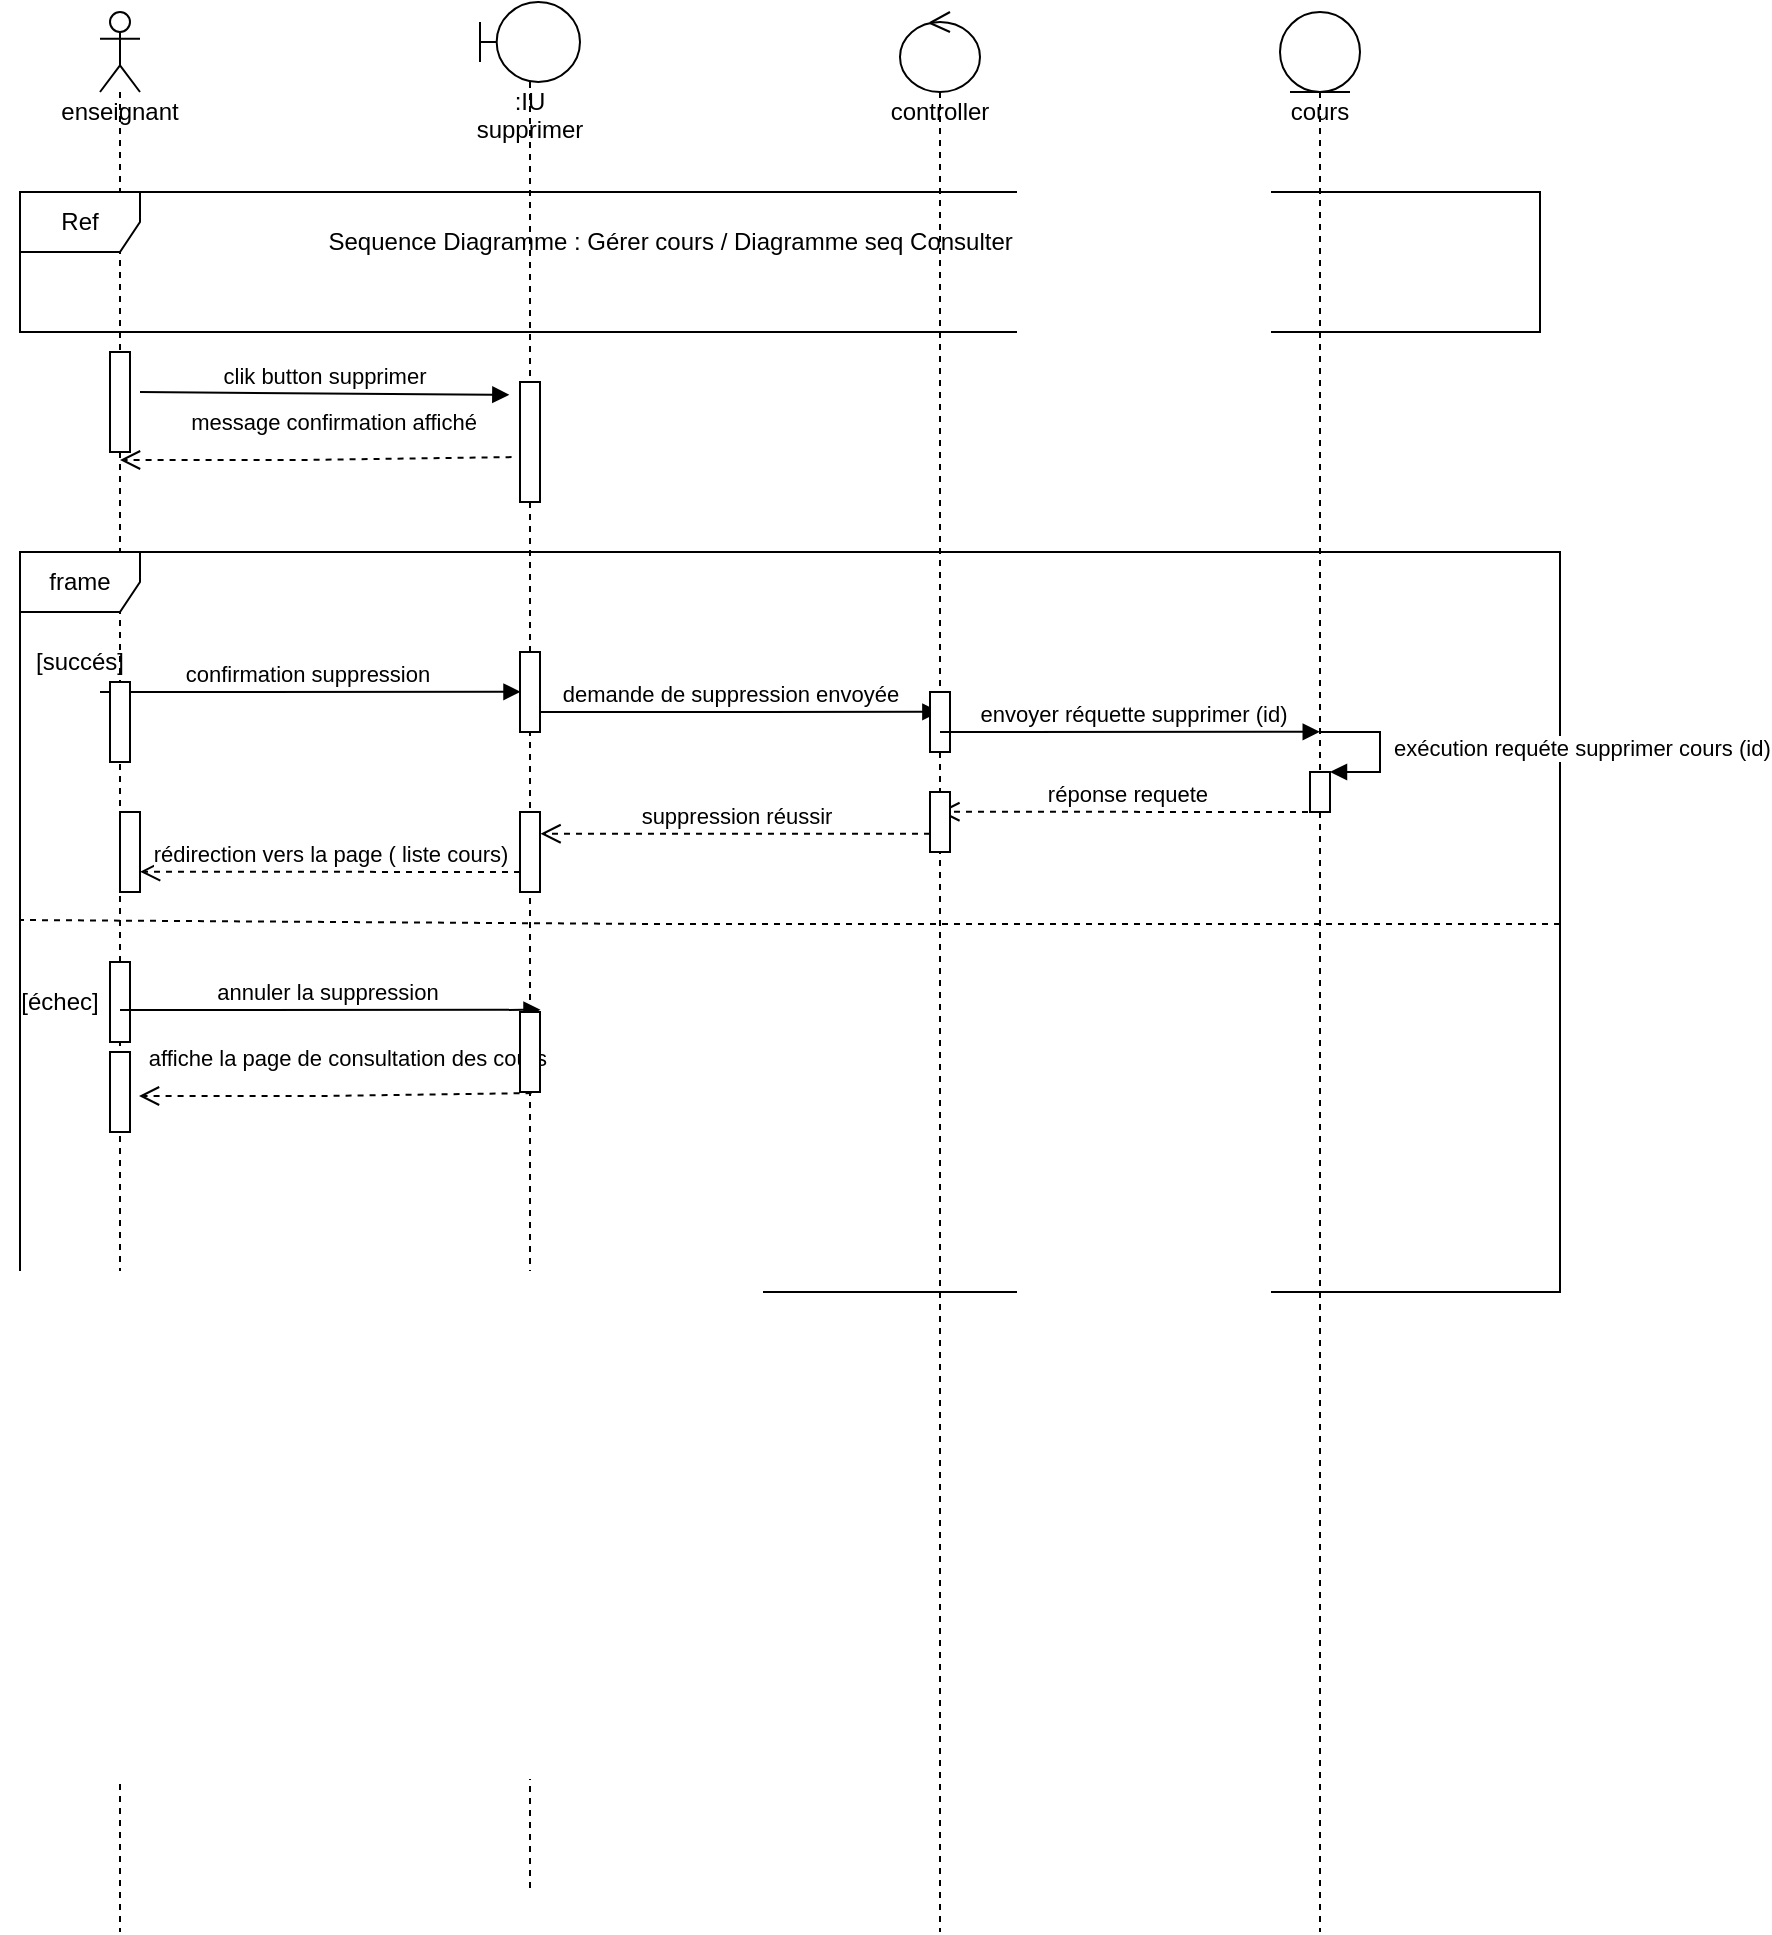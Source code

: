 <mxfile version="24.4.13" type="device">
  <diagram id="kgpKYQtTHZ0yAKxKKP6v" name="Page-1">
    <mxGraphModel dx="1400" dy="828" grid="1" gridSize="10" guides="1" tooltips="1" connect="1" arrows="1" fold="1" page="1" pageScale="1" pageWidth="850" pageHeight="1100" math="0" shadow="0">
      <root>
        <mxCell id="0" />
        <mxCell id="1" parent="0" />
        <mxCell id="TR3HpXv-k49Oe98Kgcgv-10" value=":IU supprimer" style="shape=umlLifeline;participant=umlBoundary;perimeter=lifelinePerimeter;whiteSpace=wrap;html=1;container=1;collapsible=0;recursiveResize=0;verticalAlign=top;spacingTop=36;outlineConnect=0;" parent="1" vertex="1">
          <mxGeometry x="430" y="15" width="50" height="945" as="geometry" />
        </mxCell>
        <mxCell id="TR3HpXv-k49Oe98Kgcgv-21" value="" style="html=1;points=[];perimeter=orthogonalPerimeter;" parent="TR3HpXv-k49Oe98Kgcgv-10" vertex="1">
          <mxGeometry x="20" y="190" width="10" height="60" as="geometry" />
        </mxCell>
        <mxCell id="TR3HpXv-k49Oe98Kgcgv-12" value="enseignant" style="shape=umlLifeline;participant=umlActor;perimeter=lifelinePerimeter;whiteSpace=wrap;html=1;container=1;collapsible=0;recursiveResize=0;verticalAlign=top;spacingTop=36;outlineConnect=0;" parent="1" vertex="1">
          <mxGeometry x="240" y="20" width="20" height="960" as="geometry" />
        </mxCell>
        <mxCell id="TR3HpXv-k49Oe98Kgcgv-17" value="" style="html=1;points=[];perimeter=orthogonalPerimeter;" parent="TR3HpXv-k49Oe98Kgcgv-12" vertex="1">
          <mxGeometry x="5" y="170" width="10" height="50" as="geometry" />
        </mxCell>
        <mxCell id="TR3HpXv-k49Oe98Kgcgv-13" value="controller" style="shape=umlLifeline;participant=umlControl;perimeter=lifelinePerimeter;whiteSpace=wrap;html=1;container=1;collapsible=0;recursiveResize=0;verticalAlign=top;spacingTop=36;outlineConnect=0;" parent="1" vertex="1">
          <mxGeometry x="640" y="20" width="40" height="960" as="geometry" />
        </mxCell>
        <mxCell id="TR3HpXv-k49Oe98Kgcgv-14" value="cours" style="shape=umlLifeline;participant=umlEntity;perimeter=lifelinePerimeter;whiteSpace=wrap;html=1;container=1;collapsible=0;recursiveResize=0;verticalAlign=top;spacingTop=36;outlineConnect=0;" parent="1" vertex="1">
          <mxGeometry x="830" y="20" width="40" height="960" as="geometry" />
        </mxCell>
        <mxCell id="TR3HpXv-k49Oe98Kgcgv-15" value="Ref" style="shape=umlFrame;whiteSpace=wrap;html=1;" parent="1" vertex="1">
          <mxGeometry x="200" y="110" width="760" height="70" as="geometry" />
        </mxCell>
        <mxCell id="TR3HpXv-k49Oe98Kgcgv-16" value="&amp;nbsp;Sequence Diagramme : Gérer cours / Diagramme seq Consulter cours" style="text;html=1;strokeColor=none;fillColor=none;align=center;verticalAlign=middle;whiteSpace=wrap;rounded=0;" parent="1" vertex="1">
          <mxGeometry x="310" y="110" width="460" height="50" as="geometry" />
        </mxCell>
        <mxCell id="TR3HpXv-k49Oe98Kgcgv-22" value="clik button supprimer" style="html=1;verticalAlign=bottom;endArrow=block;entryX=-0.533;entryY=0.107;rounded=0;entryDx=0;entryDy=0;entryPerimeter=0;" parent="1" target="TR3HpXv-k49Oe98Kgcgv-21" edge="1">
          <mxGeometry relative="1" as="geometry">
            <mxPoint x="260" y="210" as="sourcePoint" />
          </mxGeometry>
        </mxCell>
        <mxCell id="TR3HpXv-k49Oe98Kgcgv-23" value="&amp;nbsp;message confirmation affiché" style="html=1;verticalAlign=bottom;endArrow=open;dashed=1;endSize=8;exitX=-0.422;exitY=0.626;rounded=0;exitDx=0;exitDy=0;exitPerimeter=0;" parent="1" source="TR3HpXv-k49Oe98Kgcgv-21" target="TR3HpXv-k49Oe98Kgcgv-12" edge="1">
          <mxGeometry x="-0.075" y="-10" relative="1" as="geometry">
            <mxPoint x="420" y="296" as="targetPoint" />
            <Array as="points">
              <mxPoint x="340" y="244" />
            </Array>
            <mxPoint as="offset" />
          </mxGeometry>
        </mxCell>
        <mxCell id="la1c6U8TuOXFLfayzTUi-1" value="frame" style="shape=umlFrame;whiteSpace=wrap;html=1;" parent="1" vertex="1">
          <mxGeometry x="200" y="290" width="770" height="370" as="geometry" />
        </mxCell>
        <mxCell id="la1c6U8TuOXFLfayzTUi-2" value="[succés]" style="text;html=1;strokeColor=none;fillColor=none;align=center;verticalAlign=middle;whiteSpace=wrap;rounded=0;" parent="1" vertex="1">
          <mxGeometry x="200" y="330" width="60" height="30" as="geometry" />
        </mxCell>
        <mxCell id="la1c6U8TuOXFLfayzTUi-3" value="" style="endArrow=none;dashed=1;html=1;rounded=0;" parent="1" edge="1">
          <mxGeometry width="50" height="50" relative="1" as="geometry">
            <mxPoint x="970" y="476" as="sourcePoint" />
            <mxPoint x="200" y="474" as="targetPoint" />
            <Array as="points">
              <mxPoint x="970" y="476" />
              <mxPoint x="930" y="476" />
              <mxPoint x="870" y="476" />
              <mxPoint x="730" y="476" />
              <mxPoint x="520" y="476" />
            </Array>
          </mxGeometry>
        </mxCell>
        <mxCell id="la1c6U8TuOXFLfayzTUi-5" value="confirmation suppression&amp;nbsp;" style="html=1;verticalAlign=bottom;endArrow=block;rounded=0;entryX=0.325;entryY=0.189;entryDx=0;entryDy=0;entryPerimeter=0;" parent="1" target="la1c6U8TuOXFLfayzTUi-1" edge="1">
          <mxGeometry width="80" relative="1" as="geometry">
            <mxPoint x="240" y="360" as="sourcePoint" />
            <mxPoint x="320" y="360" as="targetPoint" />
          </mxGeometry>
        </mxCell>
        <mxCell id="la1c6U8TuOXFLfayzTUi-6" value="demande de suppression envoyée" style="html=1;verticalAlign=bottom;endArrow=block;rounded=0;entryX=0.597;entryY=0.216;entryDx=0;entryDy=0;entryPerimeter=0;" parent="1" target="la1c6U8TuOXFLfayzTUi-1" edge="1">
          <mxGeometry width="80" relative="1" as="geometry">
            <mxPoint x="450" y="370" as="sourcePoint" />
            <mxPoint x="530" y="370" as="targetPoint" />
          </mxGeometry>
        </mxCell>
        <mxCell id="la1c6U8TuOXFLfayzTUi-9" value="" style="html=1;points=[];perimeter=orthogonalPerimeter;" parent="1" vertex="1">
          <mxGeometry x="450" y="340" width="10" height="40" as="geometry" />
        </mxCell>
        <mxCell id="la1c6U8TuOXFLfayzTUi-10" value="" style="html=1;points=[];perimeter=orthogonalPerimeter;" parent="1" vertex="1">
          <mxGeometry x="655" y="360" width="10" height="30" as="geometry" />
        </mxCell>
        <mxCell id="la1c6U8TuOXFLfayzTUi-11" value="&amp;nbsp;envoyer réquette supprimer (id)" style="html=1;verticalAlign=bottom;endArrow=block;rounded=0;entryX=0.844;entryY=0.243;entryDx=0;entryDy=0;entryPerimeter=0;" parent="1" target="la1c6U8TuOXFLfayzTUi-1" edge="1">
          <mxGeometry width="80" relative="1" as="geometry">
            <mxPoint x="660" y="380" as="sourcePoint" />
            <mxPoint x="740" y="380" as="targetPoint" />
          </mxGeometry>
        </mxCell>
        <mxCell id="la1c6U8TuOXFLfayzTUi-12" value="" style="html=1;points=[];perimeter=orthogonalPerimeter;" parent="1" vertex="1">
          <mxGeometry x="845" y="400" width="10" height="20" as="geometry" />
        </mxCell>
        <mxCell id="la1c6U8TuOXFLfayzTUi-13" value="&amp;nbsp;exécution requéte supprimer cours (id)" style="edgeStyle=orthogonalEdgeStyle;html=1;align=left;spacingLeft=2;endArrow=block;rounded=0;entryX=1;entryY=0;" parent="1" target="la1c6U8TuOXFLfayzTUi-12" edge="1">
          <mxGeometry relative="1" as="geometry">
            <mxPoint x="850" y="380" as="sourcePoint" />
            <Array as="points">
              <mxPoint x="880" y="380" />
            </Array>
          </mxGeometry>
        </mxCell>
        <mxCell id="la1c6U8TuOXFLfayzTUi-14" value="réponse requete&amp;nbsp;" style="html=1;verticalAlign=bottom;endArrow=open;dashed=1;endSize=8;rounded=0;exitX=0.5;exitY=1;exitDx=0;exitDy=0;exitPerimeter=0;entryX=0.597;entryY=0.351;entryDx=0;entryDy=0;entryPerimeter=0;" parent="1" source="la1c6U8TuOXFLfayzTUi-12" target="la1c6U8TuOXFLfayzTUi-1" edge="1">
          <mxGeometry relative="1" as="geometry">
            <mxPoint x="790" y="418" as="sourcePoint" />
            <mxPoint x="710" y="418" as="targetPoint" />
            <Array as="points" />
          </mxGeometry>
        </mxCell>
        <mxCell id="la1c6U8TuOXFLfayzTUi-15" value="suppression réussir" style="html=1;verticalAlign=bottom;endArrow=open;dashed=1;endSize=8;rounded=0;entryX=0.338;entryY=0.351;entryDx=0;entryDy=0;entryPerimeter=0;startArrow=none;" parent="1" edge="1">
          <mxGeometry relative="1" as="geometry">
            <mxPoint x="655" y="430.87" as="sourcePoint" />
            <mxPoint x="460.26" y="430.87" as="targetPoint" />
          </mxGeometry>
        </mxCell>
        <mxCell id="la1c6U8TuOXFLfayzTUi-17" value="" style="html=1;verticalAlign=bottom;endArrow=none;dashed=1;endSize=8;rounded=0;entryX=0.338;entryY=0.351;entryDx=0;entryDy=0;entryPerimeter=0;" parent="1" target="la1c6U8TuOXFLfayzTUi-16" edge="1">
          <mxGeometry relative="1" as="geometry">
            <mxPoint x="660" y="420" as="sourcePoint" />
            <mxPoint x="460.26" y="419.87" as="targetPoint" />
          </mxGeometry>
        </mxCell>
        <mxCell id="la1c6U8TuOXFLfayzTUi-16" value="" style="html=1;points=[];perimeter=orthogonalPerimeter;" parent="1" vertex="1">
          <mxGeometry x="655" y="410" width="10" height="30" as="geometry" />
        </mxCell>
        <mxCell id="la1c6U8TuOXFLfayzTUi-18" value="" style="html=1;points=[];perimeter=orthogonalPerimeter;" parent="1" vertex="1">
          <mxGeometry x="450" y="420" width="10" height="40" as="geometry" />
        </mxCell>
        <mxCell id="la1c6U8TuOXFLfayzTUi-19" value="rédirection vers la page ( liste cours)" style="html=1;verticalAlign=bottom;endArrow=open;dashed=1;endSize=8;rounded=0;entryX=0.078;entryY=0.432;entryDx=0;entryDy=0;entryPerimeter=0;" parent="1" target="la1c6U8TuOXFLfayzTUi-1" edge="1">
          <mxGeometry relative="1" as="geometry">
            <mxPoint x="450" y="450" as="sourcePoint" />
            <mxPoint x="370" y="450" as="targetPoint" />
          </mxGeometry>
        </mxCell>
        <mxCell id="la1c6U8TuOXFLfayzTUi-20" value="[échec]" style="text;html=1;strokeColor=none;fillColor=none;align=center;verticalAlign=middle;whiteSpace=wrap;rounded=0;" parent="1" vertex="1">
          <mxGeometry x="190" y="500" width="60" height="30" as="geometry" />
        </mxCell>
        <mxCell id="la1c6U8TuOXFLfayzTUi-21" value="" style="html=1;points=[];perimeter=orthogonalPerimeter;" parent="1" vertex="1">
          <mxGeometry x="245" y="355" width="10" height="40" as="geometry" />
        </mxCell>
        <mxCell id="la1c6U8TuOXFLfayzTUi-22" value="" style="html=1;points=[];perimeter=orthogonalPerimeter;" parent="1" vertex="1">
          <mxGeometry x="250" y="420" width="10" height="40" as="geometry" />
        </mxCell>
        <mxCell id="la1c6U8TuOXFLfayzTUi-23" value="" style="html=1;points=[];perimeter=orthogonalPerimeter;" parent="1" vertex="1">
          <mxGeometry x="245" y="495" width="10" height="40" as="geometry" />
        </mxCell>
        <mxCell id="la1c6U8TuOXFLfayzTUi-24" value="annuler la suppression&amp;nbsp;" style="html=1;verticalAlign=bottom;endArrow=block;rounded=0;entryX=0.325;entryY=0.189;entryDx=0;entryDy=0;entryPerimeter=0;" parent="1" edge="1">
          <mxGeometry width="80" relative="1" as="geometry">
            <mxPoint x="250" y="519" as="sourcePoint" />
            <mxPoint x="460.25" y="518.93" as="targetPoint" />
          </mxGeometry>
        </mxCell>
        <mxCell id="la1c6U8TuOXFLfayzTUi-25" value="affiche la page de consultation des cours&amp;nbsp;" style="html=1;verticalAlign=bottom;endArrow=open;dashed=1;endSize=8;exitX=-0.422;exitY=0.626;rounded=0;exitDx=0;exitDy=0;exitPerimeter=0;" parent="1" edge="1">
          <mxGeometry x="-0.075" y="-10" relative="1" as="geometry">
            <mxPoint x="259.5" y="562" as="targetPoint" />
            <Array as="points">
              <mxPoint x="350" y="562" />
            </Array>
            <mxPoint as="offset" />
            <mxPoint x="455.78" y="560.56" as="sourcePoint" />
          </mxGeometry>
        </mxCell>
        <mxCell id="la1c6U8TuOXFLfayzTUi-26" value="" style="html=1;points=[];perimeter=orthogonalPerimeter;" parent="1" vertex="1">
          <mxGeometry x="450" y="520" width="10" height="40" as="geometry" />
        </mxCell>
        <mxCell id="la1c6U8TuOXFLfayzTUi-27" value="" style="html=1;points=[];perimeter=orthogonalPerimeter;" parent="1" vertex="1">
          <mxGeometry x="245" y="540" width="10" height="40" as="geometry" />
        </mxCell>
      </root>
    </mxGraphModel>
  </diagram>
</mxfile>
